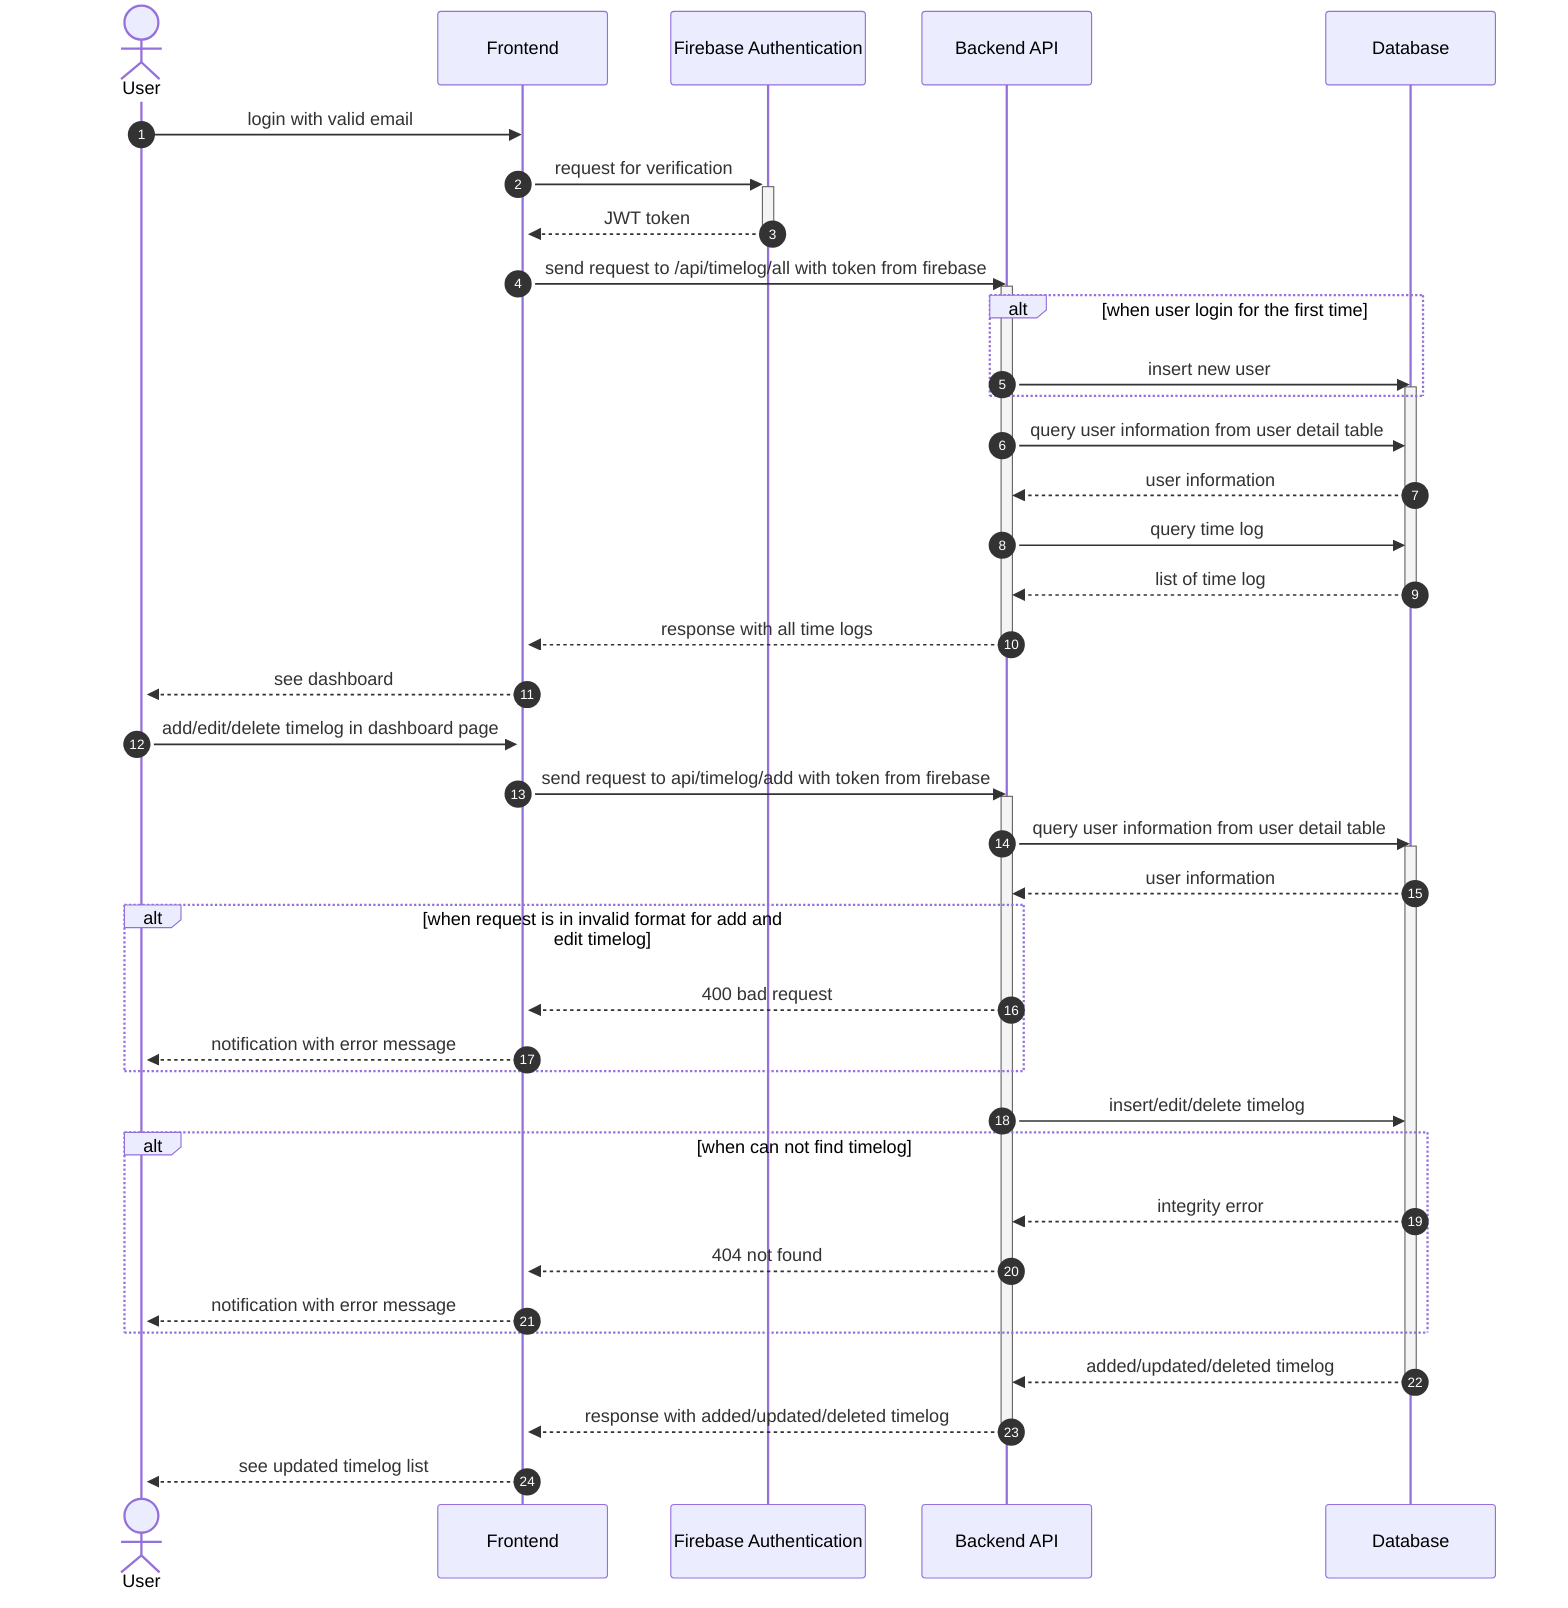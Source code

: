 sequenceDiagram
    autonumber
    actor User
    participant F as Frontend
    participant FA as Firebase Authentication
    participant BA as Backend API
    participant DB as Database
    User->>F: login with valid email
    activate F
    activate User
    F->>+FA: request for verification
    FA-->>-F: JWT token
    F->>BA: send request to /api/timelog/all with token from firebase
    activate BA
    alt when user login for the first time
        BA->>DB: insert new user
        activate DB
    end
    BA->>DB: query user information from user detail table
    DB-->>BA: user information
    BA->>DB: query time log
    DB-->>BA: list of time log
    deactivate DB
    BA-->>F: response with all time logs
    deactivate BA
    F-->>User: see dashboard


    User->>F: add/edit/delete timelog in dashboard page
    F->>BA: send request to api/timelog/add with token from firebase
    activate BA
    BA->>DB: query user information from user detail table
    activate DB
    DB-->>BA: user information
    alt when request is in invalid format for add and edit timelog
        BA-->>F: 400 bad request
        F-->>User: notification with error message
    end
    BA->>DB: insert/edit/delete timelog
    alt when can not find timelog
        DB-->>BA: integrity error
        BA-->>F: 404 not found
        F-->>User: notification with error message
    end
    DB-->>BA: added/updated/deleted timelog
    deactivate DB
    BA-->>F: response with added/updated/deleted timelog
    deactivate BA
    F-->>User: see updated timelog list